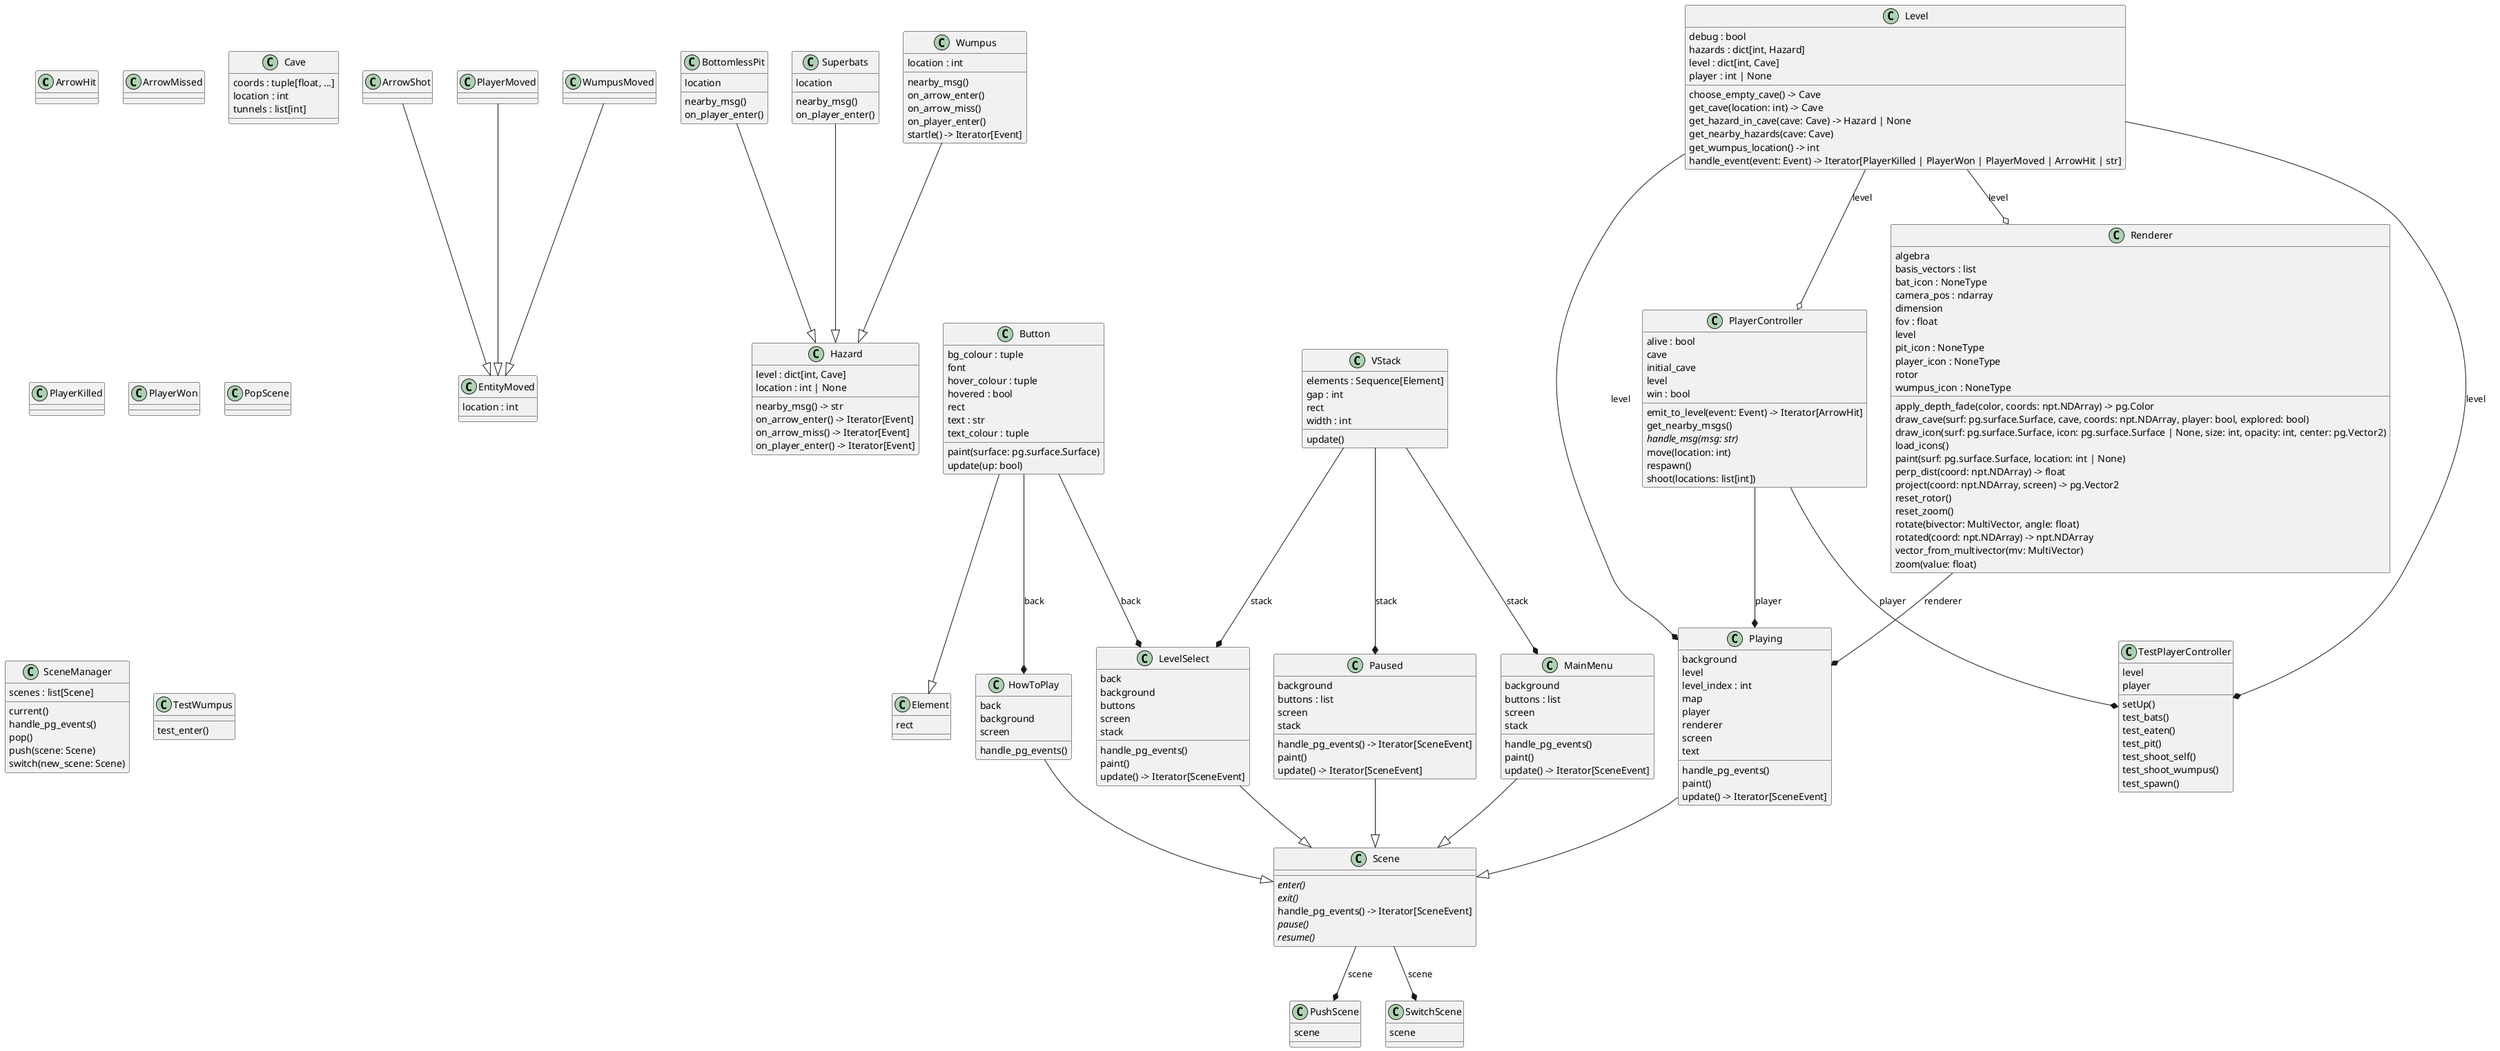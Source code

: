@startuml classes
set namespaceSeparator none
class "ArrowHit" as wumpus.events.ArrowHit {
}
class "ArrowMissed" as wumpus.events.ArrowMissed {
}
class "ArrowShot" as wumpus.events.ArrowShot {
}
class "BottomlessPit" as wumpus.hazards.BottomlessPit {
  location
  nearby_msg()
  on_player_enter()
}
class "Button" as graphical.gui.button.Button {
  bg_colour : tuple
  font
  hover_colour : tuple
  hovered : bool
  rect
  text : str
  text_colour : tuple
  paint(surface: pg.surface.Surface)
  update(up: bool)
}
class "Cave" as wumpus.cave.Cave {
  coords : tuple[float, ...]
  location : int
  tunnels : list[int]
}
class "Element" as graphical.gui.element.Element {
  rect
}
class "EntityMoved" as wumpus.events.EntityMoved {
  location : int
}
class "Hazard" as wumpus.hazards.Hazard {
  level : dict[int, Cave]
  location : int | None
  nearby_msg() -> str
  on_arrow_enter() -> Iterator[Event]
  on_arrow_miss() -> Iterator[Event]
  on_player_enter() -> Iterator[Event]
}
class "HowToPlay" as graphical.scenes.how_to_play.HowToPlay {
  back
  background
  screen
  handle_pg_events()
}
class "Level" as wumpus.level.Level {
  debug : bool
  hazards : dict[int, Hazard]
  level : dict[int, Cave]
  player : int | None
  choose_empty_cave() -> Cave
  get_cave(location: int) -> Cave
  get_hazard_in_cave(cave: Cave) -> Hazard | None
  get_nearby_hazards(cave: Cave)
  get_wumpus_location() -> int
  handle_event(event: Event) -> Iterator[PlayerKilled | PlayerWon | PlayerMoved | ArrowHit | str]
}
class "LevelSelect" as graphical.scenes.level_select.LevelSelect {
  back
  background
  buttons
  screen
  stack
  handle_pg_events()
  paint()
  update() -> Iterator[SceneEvent]
}
class "MainMenu" as graphical.scenes.menu.MainMenu {
  background
  buttons : list
  screen
  stack
  handle_pg_events()
  paint()
  update() -> Iterator[SceneEvent]
}
class "Paused" as graphical.scenes.paused.Paused {
  background
  buttons : list
  screen
  stack
  handle_pg_events() -> Iterator[SceneEvent]
  paint()
  update() -> Iterator[SceneEvent]
}
class "PlayerController" as wumpus.player.PlayerController {
  alive : bool
  cave
  initial_cave
  level
  win : bool
  emit_to_level(event: Event) -> Iterator[ArrowHit]
  get_nearby_msgs()
  {abstract}handle_msg(msg: str)
  move(location: int)
  respawn()
  shoot(locations: list[int])
}
class "PlayerKilled" as wumpus.events.PlayerKilled {
}
class "PlayerMoved" as wumpus.events.PlayerMoved {
}
class "PlayerWon" as wumpus.events.PlayerWon {
}
class "Playing" as graphical.scenes.playing.scene.Playing {
  background
  level
  level_index : int
  map
  player
  renderer
  screen
  text
  handle_pg_events()
  paint()
  update() -> Iterator[SceneEvent]
}
class "PopScene" as graphical.scene.PopScene {
}
class "PushScene" as graphical.scene.PushScene {
  scene
}
class "Renderer" as graphical.scenes.playing.renderer.Renderer {
  algebra
  basis_vectors : list
  bat_icon : NoneType
  camera_pos : ndarray
  dimension
  fov : float
  level
  pit_icon : NoneType
  player_icon : NoneType
  rotor
  wumpus_icon : NoneType
  apply_depth_fade(color, coords: npt.NDArray) -> pg.Color
  draw_cave(surf: pg.surface.Surface, cave, coords: npt.NDArray, player: bool, explored: bool)
  draw_icon(surf: pg.surface.Surface, icon: pg.surface.Surface | None, size: int, opacity: int, center: pg.Vector2)
  load_icons()
  paint(surf: pg.surface.Surface, location: int | None)
  perp_dist(coord: npt.NDArray) -> float
  project(coord: npt.NDArray, screen) -> pg.Vector2
  reset_rotor()
  reset_zoom()
  rotate(bivector: MultiVector, angle: float)
  rotated(coord: npt.NDArray) -> npt.NDArray
  vector_from_multivector(mv: MultiVector)
  zoom(value: float)
}
class "Scene" as graphical.scene.Scene {
  {abstract}enter()
  {abstract}exit()
  handle_pg_events() -> Iterator[SceneEvent]
  {abstract}pause()
  {abstract}resume()
}
class "SceneManager" as graphical.scene.SceneManager {
  scenes : list[Scene]
  current()
  handle_pg_events()
  pop()
  push(scene: Scene)
  switch(new_scene: Scene)
}
class "Superbats" as wumpus.hazards.Superbats {
  location
  nearby_msg()
  on_player_enter()
}
class "SwitchScene" as graphical.scene.SwitchScene {
  scene
}
class "TestPlayerController" as wumpus.tests.test_player.TestPlayerController {
  level
  player
  setUp()
  test_bats()
  test_eaten()
  test_pit()
  test_shoot_self()
  test_shoot_wumpus()
  test_spawn()
}
class "TestWumpus" as wumpus.tests.test_hazards.TestWumpus {
  test_enter()
}
class "VStack" as graphical.gui.vstack.VStack {
  elements : Sequence[Element]
  gap : int
  rect
  width : int
  update()
}
class "Wumpus" as wumpus.hazards.Wumpus {
  location : int
  nearby_msg()
  on_arrow_enter()
  on_arrow_miss()
  on_player_enter()
  startle() -> Iterator[Event]
}
class "WumpusMoved" as wumpus.events.WumpusMoved {
}
graphical.gui.button.Button --|> graphical.gui.element.Element
graphical.scenes.how_to_play.HowToPlay --|> graphical.scene.Scene
graphical.scenes.level_select.LevelSelect --|> graphical.scene.Scene
graphical.scenes.menu.MainMenu --|> graphical.scene.Scene
graphical.scenes.paused.Paused --|> graphical.scene.Scene
graphical.scenes.playing.scene.Playing --|> graphical.scene.Scene
wumpus.events.ArrowShot --|> wumpus.events.EntityMoved
wumpus.events.PlayerMoved --|> wumpus.events.EntityMoved
wumpus.events.WumpusMoved --|> wumpus.events.EntityMoved
wumpus.hazards.BottomlessPit --|> wumpus.hazards.Hazard
wumpus.hazards.Superbats --|> wumpus.hazards.Hazard
wumpus.hazards.Wumpus --|> wumpus.hazards.Hazard
graphical.gui.button.Button --* graphical.scenes.how_to_play.HowToPlay : back
graphical.gui.button.Button --* graphical.scenes.level_select.LevelSelect : back
graphical.gui.vstack.VStack --* graphical.scenes.level_select.LevelSelect : stack
graphical.gui.vstack.VStack --* graphical.scenes.menu.MainMenu : stack
graphical.gui.vstack.VStack --* graphical.scenes.paused.Paused : stack
graphical.scene.Scene --* graphical.scene.PushScene : scene
graphical.scene.Scene --* graphical.scene.SwitchScene : scene
graphical.scenes.playing.renderer.Renderer --* graphical.scenes.playing.scene.Playing : renderer
wumpus.level.Level --* graphical.scenes.playing.scene.Playing : level
wumpus.level.Level --* wumpus.tests.test_player.TestPlayerController : level
wumpus.player.PlayerController --* graphical.scenes.playing.scene.Playing : player
wumpus.player.PlayerController --* wumpus.tests.test_player.TestPlayerController : player
wumpus.level.Level --o graphical.scenes.playing.renderer.Renderer : level
wumpus.level.Level --o wumpus.player.PlayerController : level
@enduml
